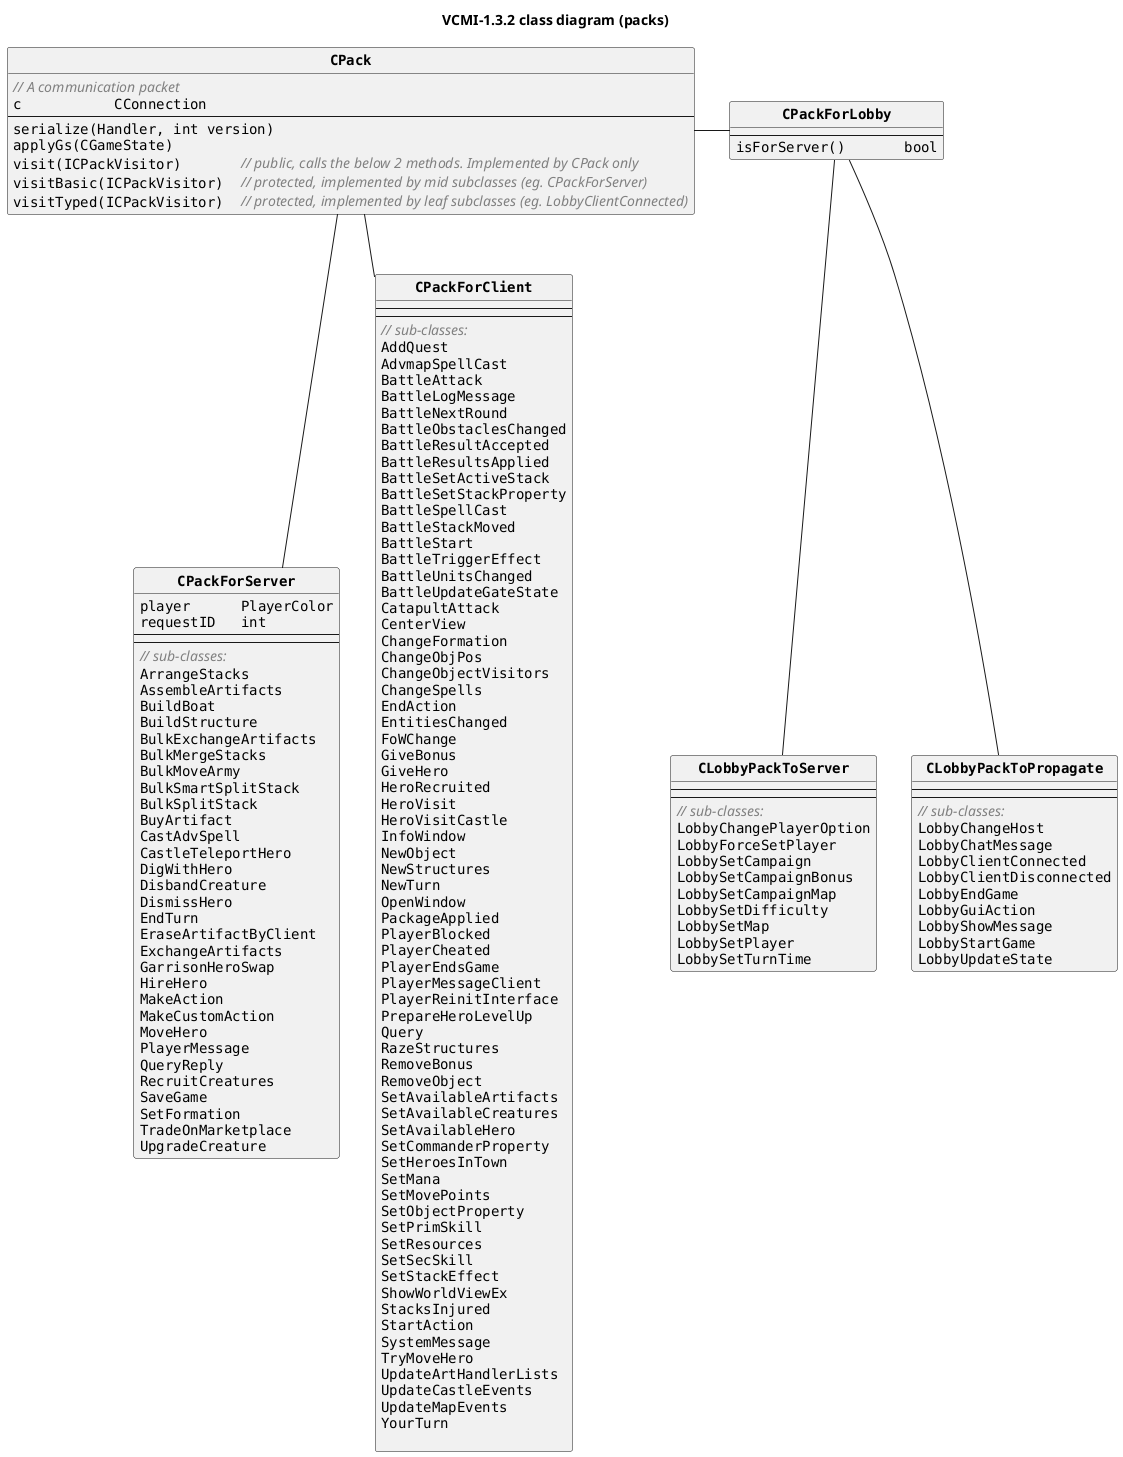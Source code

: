 @startuml "vcmi-1.32-classes"

skinparam defaultTextAlignment center

!procedure $desc($txt)
<font:Arial><color:Gray><i>// $txt</i></color></font>
!endprocedure

title "VCMI-1.3.2 class diagram (packs)"

'''' Declarations to stylize the diagram ''''
hide circle
set namespaceSeparator none

skinparam ClassFontStyle bold
skinparam ClassFontName monospaced
skinparam ClassAttributeFontName monospaced
skinparam ClassAttributeIconSize 0
skinparam DefaultTextAlignment left


'''' Attributes and methods '''

class CPack {
    $desc("A communication packet")
    c           CConnection
    --
    serialize(Handler, int version)
    applyGs(CGameState)
    visit(ICPackVisitor)       $desc("public, calls the below 2 methods. Implemented by CPack only")
    visitBasic(ICPackVisitor)  $desc("protected, implemented by mid subclasses (eg. CPackForServer)")
    visitTyped(ICPackVisitor)  $desc("protected, implemented by leaf subclasses (eg. LobbyClientConnected)")
}

CPack -- CPackForServer
class CPackForServer {
    player      PlayerColor
    requestID   int
    --
    --
    $desc("sub-classes:")
    ArrangeStacks
    AssembleArtifacts
    BuildBoat
    BuildStructure
    BulkExchangeArtifacts
    BulkMergeStacks
    BulkMoveArmy
    BulkSmartSplitStack
    BulkSplitStack
    BuyArtifact
    CastAdvSpell
    CastleTeleportHero
    DigWithHero
    DisbandCreature
    DismissHero
    EndTurn
    EraseArtifactByClient
    ExchangeArtifacts
    GarrisonHeroSwap
    HireHero
    MakeAction
    MakeCustomAction
    MoveHero
    PlayerMessage
    QueryReply
    RecruitCreatures
    SaveGame
    SetFormation
    TradeOnMarketplace
    UpgradeCreature
}

CPack -- CPackForClient
class CPackForClient {
    --
    --
    $desc("sub-classes:")
    AddQuest
    AdvmapSpellCast
    BattleAttack
    BattleLogMessage
    BattleNextRound
    BattleObstaclesChanged
    BattleResultAccepted
    BattleResultsApplied
    BattleSetActiveStack
    BattleSetStackProperty
    BattleSpellCast
    BattleStackMoved
    BattleStart
    BattleTriggerEffect
    BattleUnitsChanged
    BattleUpdateGateState
    CatapultAttack
    CenterView
    ChangeFormation
    ChangeObjPos
    ChangeObjectVisitors
    ChangeSpells
    EndAction
    EntitiesChanged
    FoWChange
    GiveBonus
    GiveHero
    HeroRecruited
    HeroVisit
    HeroVisitCastle
    InfoWindow
    NewObject
    NewStructures
    NewTurn
    OpenWindow
    PackageApplied
    PlayerBlocked
    PlayerCheated
    PlayerEndsGame
    PlayerMessageClient
    PlayerReinitInterface
    PrepareHeroLevelUp
    Query
    RazeStructures
    RemoveBonus
    RemoveObject
    SetAvailableArtifacts
    SetAvailableCreatures
    SetAvailableHero
    SetCommanderProperty
    SetHeroesInTown
    SetMana
    SetMovePoints
    SetObjectProperty
    SetPrimSkill
    SetResources
    SetSecSkill
    SetStackEffect
    ShowWorldViewEx
    StacksInjured
    StartAction
    SystemMessage
    TryMoveHero
    UpdateArtHandlerLists
    UpdateCastleEvents
    UpdateMapEvents
    YourTurn

}


CPack - CPackForLobby
class CPackForLobby {
    --
    isForServer()       bool
}

CPackForLobby -- CLobbyPackToServer
class CLobbyPackToServer {
    --
    --
    $desc("sub-classes:")
    LobbyChangePlayerOption
    LobbyForceSetPlayer
    LobbySetCampaign
    LobbySetCampaignBonus
    LobbySetCampaignMap
    LobbySetDifficulty
    LobbySetMap
    LobbySetPlayer
    LobbySetTurnTime
}


CPackForLobby -- CLobbyPackToPropagate
class CLobbyPackToPropagate {
    --
    --
    $desc("sub-classes:")
    LobbyChangeHost
    LobbyChatMessage
    LobbyClientConnected
    LobbyClientDisconnected
    LobbyEndGame
    LobbyGuiAction
    LobbyShowMessage
    LobbyStartGame
    LobbyUpdateState
}

@enduml
